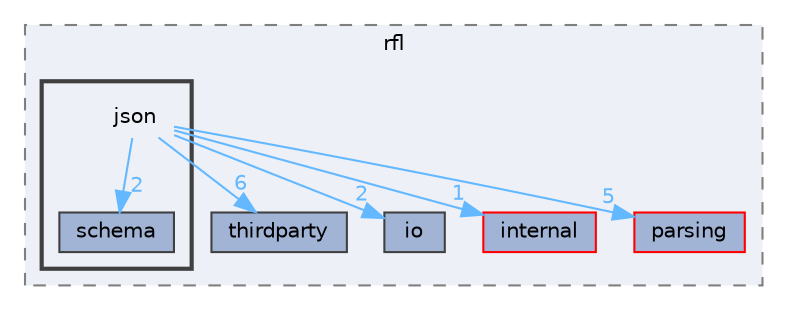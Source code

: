 digraph "external/reflect-cpp/include/rfl/json"
{
 // LATEX_PDF_SIZE
  bgcolor="transparent";
  edge [fontname=Helvetica,fontsize=10,labelfontname=Helvetica,labelfontsize=10];
  node [fontname=Helvetica,fontsize=10,shape=box,height=0.2,width=0.4];
  compound=true
  subgraph clusterdir_a1c21b4173a2351390497ddcc1ae545f {
    graph [ bgcolor="#edf0f7", pencolor="grey50", label="rfl", fontname=Helvetica,fontsize=10 style="filled,dashed", URL="dir_a1c21b4173a2351390497ddcc1ae545f.html",tooltip=""]
  dir_4b9baae52e8a3ac61f4bc745b2fd05ff [label="thirdparty", fillcolor="#a2b4d6", color="grey25", style="filled", URL="dir_4b9baae52e8a3ac61f4bc745b2fd05ff.html",tooltip=""];
  dir_4dab533cef55ed3d0df4e33f82724dae [label="io", fillcolor="#a2b4d6", color="grey25", style="filled", URL="dir_4dab533cef55ed3d0df4e33f82724dae.html",tooltip=""];
  dir_4dd43511236181189a890f262715a05e [label="internal", fillcolor="#a2b4d6", color="red", style="filled", URL="dir_4dd43511236181189a890f262715a05e.html",tooltip=""];
  dir_97727d67746efdc48dc27b8153798aa8 [label="parsing", fillcolor="#a2b4d6", color="red", style="filled", URL="dir_97727d67746efdc48dc27b8153798aa8.html",tooltip=""];
  subgraph clusterdir_0beff1b29252efd2001e8a59e0a42386 {
    graph [ bgcolor="#edf0f7", pencolor="grey25", label="", fontname=Helvetica,fontsize=10 style="filled,bold", URL="dir_0beff1b29252efd2001e8a59e0a42386.html",tooltip=""]
    dir_0beff1b29252efd2001e8a59e0a42386 [shape=plaintext, label="json"];
  dir_6edf7e7a355f8f6d1324100533ea9d4d [label="schema", fillcolor="#a2b4d6", color="grey25", style="filled", URL="dir_6edf7e7a355f8f6d1324100533ea9d4d.html",tooltip=""];
  }
  }
  dir_0beff1b29252efd2001e8a59e0a42386->dir_4b9baae52e8a3ac61f4bc745b2fd05ff [headlabel="6", labeldistance=1.5 headhref="dir_000433_000857.html" href="dir_000433_000857.html" color="steelblue1" fontcolor="steelblue1"];
  dir_0beff1b29252efd2001e8a59e0a42386->dir_4dab533cef55ed3d0df4e33f82724dae [headlabel="2", labeldistance=1.5 headhref="dir_000433_000416.html" href="dir_000433_000416.html" color="steelblue1" fontcolor="steelblue1"];
  dir_0beff1b29252efd2001e8a59e0a42386->dir_4dd43511236181189a890f262715a05e [headlabel="1", labeldistance=1.5 headhref="dir_000433_000409.html" href="dir_000433_000409.html" color="steelblue1" fontcolor="steelblue1"];
  dir_0beff1b29252efd2001e8a59e0a42386->dir_6edf7e7a355f8f6d1324100533ea9d4d [headlabel="2", labeldistance=1.5 headhref="dir_000433_000638.html" href="dir_000433_000638.html" color="steelblue1" fontcolor="steelblue1"];
  dir_0beff1b29252efd2001e8a59e0a42386->dir_97727d67746efdc48dc27b8153798aa8 [headlabel="5", labeldistance=1.5 headhref="dir_000433_000540.html" href="dir_000433_000540.html" color="steelblue1" fontcolor="steelblue1"];
}
